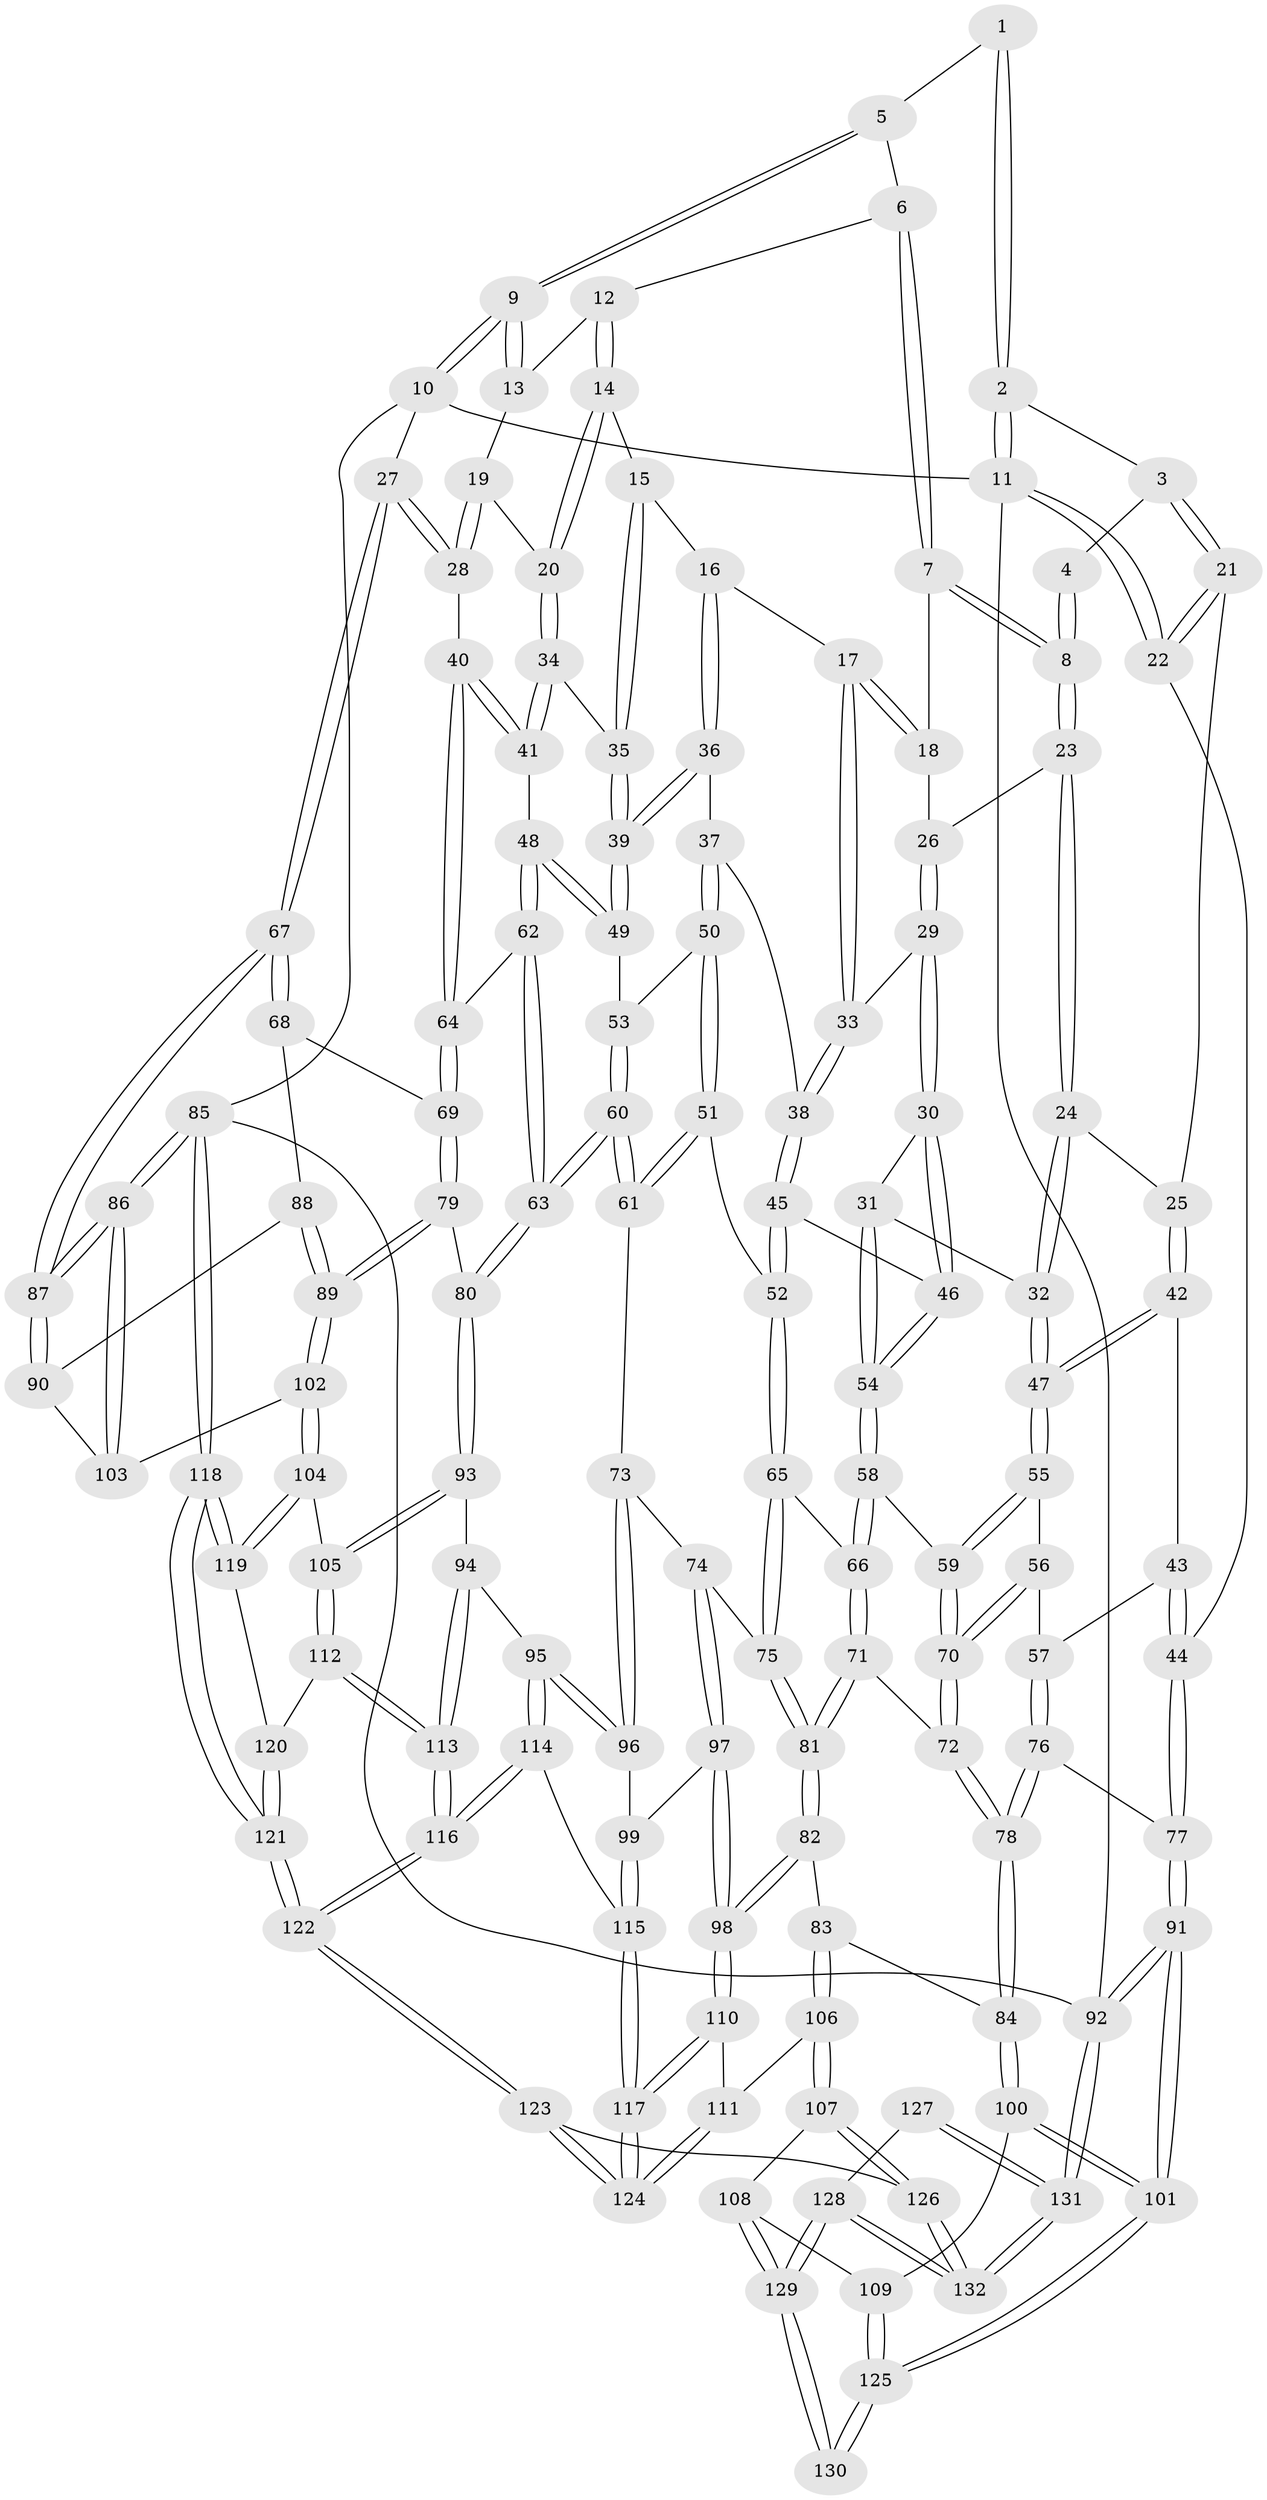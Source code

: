 // coarse degree distribution, {3: 0.125, 4: 0.475, 5: 0.325, 6: 0.075}
// Generated by graph-tools (version 1.1) at 2025/52/02/27/25 19:52:36]
// undirected, 132 vertices, 327 edges
graph export_dot {
graph [start="1"]
  node [color=gray90,style=filled];
  1 [pos="+0.2599765861550621+0"];
  2 [pos="+0+0"];
  3 [pos="+0.105311463905146+0.14036230819578036"];
  4 [pos="+0.2559197846762786+0"];
  5 [pos="+0.5538682138161337+0"];
  6 [pos="+0.5630435764012068+0"];
  7 [pos="+0.5067022398981523+0.09636068412143114"];
  8 [pos="+0.29068556338166085+0.13249133974214283"];
  9 [pos="+1+0"];
  10 [pos="+1+0"];
  11 [pos="+0+0"];
  12 [pos="+0.674710689381649+0.07527973647674284"];
  13 [pos="+0.8581568621086773+0.07820514931789425"];
  14 [pos="+0.6981568408553566+0.17320278391388583"];
  15 [pos="+0.588398903216356+0.2275898696058411"];
  16 [pos="+0.5670068246207287+0.2262897552029912"];
  17 [pos="+0.5531904140456602+0.21322711409584616"];
  18 [pos="+0.5084670605933885+0.12531040633735732"];
  19 [pos="+0.8173743891401499+0.18896818418817546"];
  20 [pos="+0.7585530965160447+0.2204720643013194"];
  21 [pos="+0.10541221429828376+0.18439094093332833"];
  22 [pos="+0+0.2194288698569193"];
  23 [pos="+0.2809342990989465+0.15691987139660135"];
  24 [pos="+0.23081150800632985+0.2109817789339897"];
  25 [pos="+0.14142325487875482+0.20889565321223064"];
  26 [pos="+0.41185679742892467+0.2252485681609758"];
  27 [pos="+1+0.25151939681534535"];
  28 [pos="+1+0.317266931535801"];
  29 [pos="+0.41713285549131235+0.2773435533865149"];
  30 [pos="+0.3797131501980535+0.3160203624060841"];
  31 [pos="+0.32908355981047793+0.3124054775426249"];
  32 [pos="+0.27736172805858383+0.30602651132878755"];
  33 [pos="+0.4504145896070839+0.2832108536717715"];
  34 [pos="+0.751404772487248+0.2616933766565473"];
  35 [pos="+0.6639964028632447+0.29492048807542065"];
  36 [pos="+0.5566971961472099+0.2954534801140073"];
  37 [pos="+0.5417909536043852+0.32225439367586417"];
  38 [pos="+0.4959311049619872+0.3310499217150206"];
  39 [pos="+0.6472330246360508+0.34177715889473653"];
  40 [pos="+0.9248937811744419+0.3739809670927834"];
  41 [pos="+0.7583872289377825+0.27833601179760764"];
  42 [pos="+0.10817838374544379+0.3253092947465851"];
  43 [pos="+0.10635322076573521+0.3283736505719189"];
  44 [pos="+0+0.43152496069732144"];
  45 [pos="+0.44611731879496996+0.4188417029687113"];
  46 [pos="+0.4269828764759334+0.4133498054452209"];
  47 [pos="+0.2536022952539198+0.38501845101990717"];
  48 [pos="+0.7354221703617584+0.4041897307579755"];
  49 [pos="+0.6492773841545345+0.3841136114438508"];
  50 [pos="+0.5767432604563691+0.4010682020306985"];
  51 [pos="+0.5015332271742698+0.45718166221994794"];
  52 [pos="+0.4765619604828611+0.4473293785980745"];
  53 [pos="+0.6199883234941508+0.4034907711820559"];
  54 [pos="+0.3619089002375813+0.44490191280629937"];
  55 [pos="+0.252648613043806+0.396406547489336"];
  56 [pos="+0.1766441847776191+0.4493156485288905"];
  57 [pos="+0.13905193810936115+0.4566875229916505"];
  58 [pos="+0.33216578403702124+0.46153494804261924"];
  59 [pos="+0.32374160952691217+0.4613382460262587"];
  60 [pos="+0.6520492949903872+0.5946756872765431"];
  61 [pos="+0.5642373949484687+0.5872278871877633"];
  62 [pos="+0.7880354197993978+0.4680252663965699"];
  63 [pos="+0.7009209683685965+0.6143376385403883"];
  64 [pos="+0.8761325405408942+0.442145006363158"];
  65 [pos="+0.40647067119833175+0.5431523465832848"];
  66 [pos="+0.3802362635713587+0.5283130001334232"];
  67 [pos="+1+0.6036831090502089"];
  68 [pos="+0.9899276614919761+0.5959112298858957"];
  69 [pos="+0.946349069519981+0.5667538310233564"];
  70 [pos="+0.26570250339022966+0.5624417623130986"];
  71 [pos="+0.30399125077159217+0.5929796598107684"];
  72 [pos="+0.2648027571602536+0.5732495296070904"];
  73 [pos="+0.49665669361502257+0.6292964569996382"];
  74 [pos="+0.46079258757608893+0.6345586864929037"];
  75 [pos="+0.44180404907863857+0.6326508872730469"];
  76 [pos="+0.0793269798259669+0.5110492032797029"];
  77 [pos="+0+0.4721459871563553"];
  78 [pos="+0.1613394804472193+0.6437499390577042"];
  79 [pos="+0.7654690729266048+0.6499923051920755"];
  80 [pos="+0.7043564949621615+0.621132006866552"];
  81 [pos="+0.37661170904742264+0.6604714164602703"];
  82 [pos="+0.3453388479599243+0.7181130778080892"];
  83 [pos="+0.328251108592755+0.7281149384014306"];
  84 [pos="+0.15868074583853373+0.665550959369199"];
  85 [pos="+1+1"];
  86 [pos="+1+1"];
  87 [pos="+1+0.7229322562688748"];
  88 [pos="+0.9682746727642906+0.625652219935828"];
  89 [pos="+0.8182099450604156+0.7004590382397778"];
  90 [pos="+0.9371572196533684+0.7251654383139148"];
  91 [pos="+0+0.7730297242178328"];
  92 [pos="+0+1"];
  93 [pos="+0.6972623959122198+0.6416676063696202"];
  94 [pos="+0.6068957384600658+0.7579095058193489"];
  95 [pos="+0.5541951267698693+0.7819559019633814"];
  96 [pos="+0.5432026884971723+0.7779192870507863"];
  97 [pos="+0.45908995489190063+0.7937108752209522"];
  98 [pos="+0.4395309356548395+0.8037468959055538"];
  99 [pos="+0.49850096806948585+0.791328468687874"];
  100 [pos="+0.1320748262634428+0.7065459579558618"];
  101 [pos="+0+0.7742119309047301"];
  102 [pos="+0.8554640890630735+0.7615269308976506"];
  103 [pos="+0.9295727374730254+0.7330152840712137"];
  104 [pos="+0.8550789442705709+0.7732895941238355"];
  105 [pos="+0.7129272106157387+0.8125952862864022"];
  106 [pos="+0.2798897207267673+0.8513108195693343"];
  107 [pos="+0.23952444127705885+0.8712359265987509"];
  108 [pos="+0.1984049356472863+0.869027301350191"];
  109 [pos="+0.1818503939834125+0.8413518149739987"];
  110 [pos="+0.4285520977026373+0.8347501603515244"];
  111 [pos="+0.3060038108716716+0.8585031788544548"];
  112 [pos="+0.7030675767946618+0.841657986190412"];
  113 [pos="+0.680682031258051+0.8570499752685607"];
  114 [pos="+0.5684999106955523+0.8370282185702224"];
  115 [pos="+0.509116586851409+0.8839969998442118"];
  116 [pos="+0.6437381761937234+0.9143894889888587"];
  117 [pos="+0.46748799557078957+0.9487411101251527"];
  118 [pos="+1+1"];
  119 [pos="+0.8621061544090176+0.8066124077064342"];
  120 [pos="+0.774372617632473+0.8670402306084228"];
  121 [pos="+0.8438687693706968+1"];
  122 [pos="+0.6212537179856583+1"];
  123 [pos="+0.5109373896602203+1"];
  124 [pos="+0.4671422990330232+1"];
  125 [pos="+0+0.8282617142527464"];
  126 [pos="+0.4058099653600223+1"];
  127 [pos="+0.06019660418536791+0.9435480791798461"];
  128 [pos="+0.1512810748009572+0.9843271668491654"];
  129 [pos="+0.19568484419869286+0.8722538979682064"];
  130 [pos="+0.04877781036274809+0.899963392044719"];
  131 [pos="+0+1"];
  132 [pos="+0.12244653001904128+1"];
  1 -- 2;
  1 -- 2;
  1 -- 5;
  2 -- 3;
  2 -- 11;
  2 -- 11;
  3 -- 4;
  3 -- 21;
  3 -- 21;
  4 -- 8;
  4 -- 8;
  5 -- 6;
  5 -- 9;
  5 -- 9;
  6 -- 7;
  6 -- 7;
  6 -- 12;
  7 -- 8;
  7 -- 8;
  7 -- 18;
  8 -- 23;
  8 -- 23;
  9 -- 10;
  9 -- 10;
  9 -- 13;
  9 -- 13;
  10 -- 11;
  10 -- 27;
  10 -- 85;
  11 -- 22;
  11 -- 22;
  11 -- 92;
  12 -- 13;
  12 -- 14;
  12 -- 14;
  13 -- 19;
  14 -- 15;
  14 -- 20;
  14 -- 20;
  15 -- 16;
  15 -- 35;
  15 -- 35;
  16 -- 17;
  16 -- 36;
  16 -- 36;
  17 -- 18;
  17 -- 18;
  17 -- 33;
  17 -- 33;
  18 -- 26;
  19 -- 20;
  19 -- 28;
  19 -- 28;
  20 -- 34;
  20 -- 34;
  21 -- 22;
  21 -- 22;
  21 -- 25;
  22 -- 44;
  23 -- 24;
  23 -- 24;
  23 -- 26;
  24 -- 25;
  24 -- 32;
  24 -- 32;
  25 -- 42;
  25 -- 42;
  26 -- 29;
  26 -- 29;
  27 -- 28;
  27 -- 28;
  27 -- 67;
  27 -- 67;
  28 -- 40;
  29 -- 30;
  29 -- 30;
  29 -- 33;
  30 -- 31;
  30 -- 46;
  30 -- 46;
  31 -- 32;
  31 -- 54;
  31 -- 54;
  32 -- 47;
  32 -- 47;
  33 -- 38;
  33 -- 38;
  34 -- 35;
  34 -- 41;
  34 -- 41;
  35 -- 39;
  35 -- 39;
  36 -- 37;
  36 -- 39;
  36 -- 39;
  37 -- 38;
  37 -- 50;
  37 -- 50;
  38 -- 45;
  38 -- 45;
  39 -- 49;
  39 -- 49;
  40 -- 41;
  40 -- 41;
  40 -- 64;
  40 -- 64;
  41 -- 48;
  42 -- 43;
  42 -- 47;
  42 -- 47;
  43 -- 44;
  43 -- 44;
  43 -- 57;
  44 -- 77;
  44 -- 77;
  45 -- 46;
  45 -- 52;
  45 -- 52;
  46 -- 54;
  46 -- 54;
  47 -- 55;
  47 -- 55;
  48 -- 49;
  48 -- 49;
  48 -- 62;
  48 -- 62;
  49 -- 53;
  50 -- 51;
  50 -- 51;
  50 -- 53;
  51 -- 52;
  51 -- 61;
  51 -- 61;
  52 -- 65;
  52 -- 65;
  53 -- 60;
  53 -- 60;
  54 -- 58;
  54 -- 58;
  55 -- 56;
  55 -- 59;
  55 -- 59;
  56 -- 57;
  56 -- 70;
  56 -- 70;
  57 -- 76;
  57 -- 76;
  58 -- 59;
  58 -- 66;
  58 -- 66;
  59 -- 70;
  59 -- 70;
  60 -- 61;
  60 -- 61;
  60 -- 63;
  60 -- 63;
  61 -- 73;
  62 -- 63;
  62 -- 63;
  62 -- 64;
  63 -- 80;
  63 -- 80;
  64 -- 69;
  64 -- 69;
  65 -- 66;
  65 -- 75;
  65 -- 75;
  66 -- 71;
  66 -- 71;
  67 -- 68;
  67 -- 68;
  67 -- 87;
  67 -- 87;
  68 -- 69;
  68 -- 88;
  69 -- 79;
  69 -- 79;
  70 -- 72;
  70 -- 72;
  71 -- 72;
  71 -- 81;
  71 -- 81;
  72 -- 78;
  72 -- 78;
  73 -- 74;
  73 -- 96;
  73 -- 96;
  74 -- 75;
  74 -- 97;
  74 -- 97;
  75 -- 81;
  75 -- 81;
  76 -- 77;
  76 -- 78;
  76 -- 78;
  77 -- 91;
  77 -- 91;
  78 -- 84;
  78 -- 84;
  79 -- 80;
  79 -- 89;
  79 -- 89;
  80 -- 93;
  80 -- 93;
  81 -- 82;
  81 -- 82;
  82 -- 83;
  82 -- 98;
  82 -- 98;
  83 -- 84;
  83 -- 106;
  83 -- 106;
  84 -- 100;
  84 -- 100;
  85 -- 86;
  85 -- 86;
  85 -- 118;
  85 -- 118;
  85 -- 92;
  86 -- 87;
  86 -- 87;
  86 -- 103;
  86 -- 103;
  87 -- 90;
  87 -- 90;
  88 -- 89;
  88 -- 89;
  88 -- 90;
  89 -- 102;
  89 -- 102;
  90 -- 103;
  91 -- 92;
  91 -- 92;
  91 -- 101;
  91 -- 101;
  92 -- 131;
  92 -- 131;
  93 -- 94;
  93 -- 105;
  93 -- 105;
  94 -- 95;
  94 -- 113;
  94 -- 113;
  95 -- 96;
  95 -- 96;
  95 -- 114;
  95 -- 114;
  96 -- 99;
  97 -- 98;
  97 -- 98;
  97 -- 99;
  98 -- 110;
  98 -- 110;
  99 -- 115;
  99 -- 115;
  100 -- 101;
  100 -- 101;
  100 -- 109;
  101 -- 125;
  101 -- 125;
  102 -- 103;
  102 -- 104;
  102 -- 104;
  104 -- 105;
  104 -- 119;
  104 -- 119;
  105 -- 112;
  105 -- 112;
  106 -- 107;
  106 -- 107;
  106 -- 111;
  107 -- 108;
  107 -- 126;
  107 -- 126;
  108 -- 109;
  108 -- 129;
  108 -- 129;
  109 -- 125;
  109 -- 125;
  110 -- 111;
  110 -- 117;
  110 -- 117;
  111 -- 124;
  111 -- 124;
  112 -- 113;
  112 -- 113;
  112 -- 120;
  113 -- 116;
  113 -- 116;
  114 -- 115;
  114 -- 116;
  114 -- 116;
  115 -- 117;
  115 -- 117;
  116 -- 122;
  116 -- 122;
  117 -- 124;
  117 -- 124;
  118 -- 119;
  118 -- 119;
  118 -- 121;
  118 -- 121;
  119 -- 120;
  120 -- 121;
  120 -- 121;
  121 -- 122;
  121 -- 122;
  122 -- 123;
  122 -- 123;
  123 -- 124;
  123 -- 124;
  123 -- 126;
  125 -- 130;
  125 -- 130;
  126 -- 132;
  126 -- 132;
  127 -- 128;
  127 -- 131;
  127 -- 131;
  128 -- 129;
  128 -- 129;
  128 -- 132;
  128 -- 132;
  129 -- 130;
  129 -- 130;
  131 -- 132;
  131 -- 132;
}
